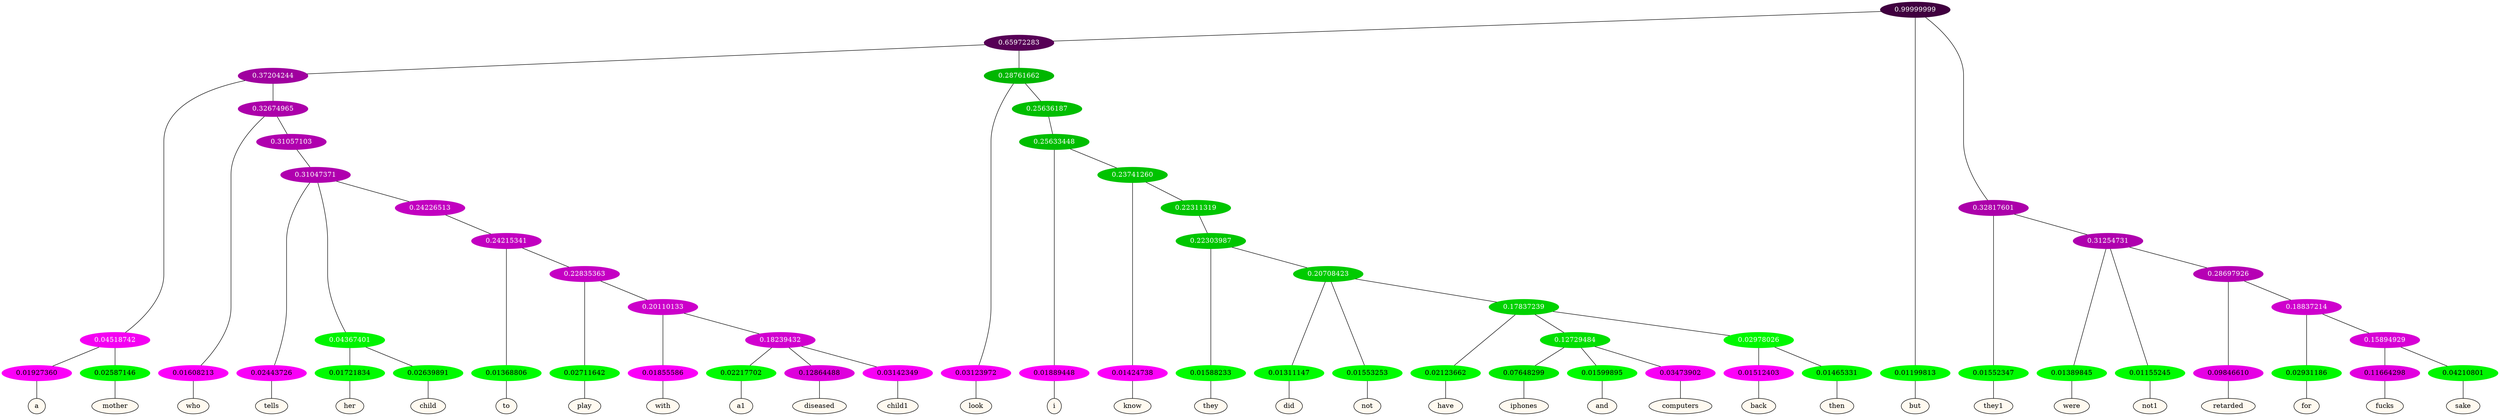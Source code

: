 graph {
	node [format=png height=0.15 nodesep=0.001 ordering=out overlap=prism overlap_scaling=0.01 ranksep=0.001 ratio=0.2 style=filled width=0.15]
	{
		rank=same
		a_w_15 [label=a color=black fillcolor=floralwhite style="filled,solid"]
		a_w_16 [label=mother color=black fillcolor=floralwhite style="filled,solid"]
		a_w_17 [label=who color=black fillcolor=floralwhite style="filled,solid"]
		a_w_27 [label=tells color=black fillcolor=floralwhite style="filled,solid"]
		a_w_34 [label=her color=black fillcolor=floralwhite style="filled,solid"]
		a_w_35 [label=child color=black fillcolor=floralwhite style="filled,solid"]
		a_w_38 [label=to color=black fillcolor=floralwhite style="filled,solid"]
		a_w_42 [label=play color=black fillcolor=floralwhite style="filled,solid"]
		a_w_47 [label=with color=black fillcolor=floralwhite style="filled,solid"]
		a_w_52 [label=a1 color=black fillcolor=floralwhite style="filled,solid"]
		a_w_53 [label=diseased color=black fillcolor=floralwhite style="filled,solid"]
		a_w_54 [label=child1 color=black fillcolor=floralwhite style="filled,solid"]
		a_w_10 [label=look color=black fillcolor=floralwhite style="filled,solid"]
		a_w_23 [label=i color=black fillcolor=floralwhite style="filled,solid"]
		a_w_30 [label=know color=black fillcolor=floralwhite style="filled,solid"]
		a_w_40 [label=they color=black fillcolor=floralwhite style="filled,solid"]
		a_w_44 [label=did color=black fillcolor=floralwhite style="filled,solid"]
		a_w_45 [label=not color=black fillcolor=floralwhite style="filled,solid"]
		a_w_49 [label=have color=black fillcolor=floralwhite style="filled,solid"]
		a_w_55 [label=iphones color=black fillcolor=floralwhite style="filled,solid"]
		a_w_56 [label=and color=black fillcolor=floralwhite style="filled,solid"]
		a_w_57 [label=computers color=black fillcolor=floralwhite style="filled,solid"]
		a_w_58 [label=back color=black fillcolor=floralwhite style="filled,solid"]
		a_w_59 [label=then color=black fillcolor=floralwhite style="filled,solid"]
		a_w_2 [label=but color=black fillcolor=floralwhite style="filled,solid"]
		a_w_6 [label=they1 color=black fillcolor=floralwhite style="filled,solid"]
		a_w_12 [label=were color=black fillcolor=floralwhite style="filled,solid"]
		a_w_13 [label=not1 color=black fillcolor=floralwhite style="filled,solid"]
		a_w_20 [label=retarded color=black fillcolor=floralwhite style="filled,solid"]
		a_w_25 [label=for color=black fillcolor=floralwhite style="filled,solid"]
		a_w_32 [label=fucks color=black fillcolor=floralwhite style="filled,solid"]
		a_w_33 [label=sake color=black fillcolor=floralwhite style="filled,solid"]
	}
	a_n_15 -- a_w_15
	a_n_16 -- a_w_16
	a_n_17 -- a_w_17
	a_n_27 -- a_w_27
	a_n_34 -- a_w_34
	a_n_35 -- a_w_35
	a_n_38 -- a_w_38
	a_n_42 -- a_w_42
	a_n_47 -- a_w_47
	a_n_52 -- a_w_52
	a_n_53 -- a_w_53
	a_n_54 -- a_w_54
	a_n_10 -- a_w_10
	a_n_23 -- a_w_23
	a_n_30 -- a_w_30
	a_n_40 -- a_w_40
	a_n_44 -- a_w_44
	a_n_45 -- a_w_45
	a_n_49 -- a_w_49
	a_n_55 -- a_w_55
	a_n_56 -- a_w_56
	a_n_57 -- a_w_57
	a_n_58 -- a_w_58
	a_n_59 -- a_w_59
	a_n_2 -- a_w_2
	a_n_6 -- a_w_6
	a_n_12 -- a_w_12
	a_n_13 -- a_w_13
	a_n_20 -- a_w_20
	a_n_25 -- a_w_25
	a_n_32 -- a_w_32
	a_n_33 -- a_w_33
	{
		rank=same
		a_n_15 [label=0.01927360 color="0.835 1.000 0.981" fontcolor=black]
		a_n_16 [label=0.02587146 color="0.334 1.000 0.974" fontcolor=black]
		a_n_17 [label=0.01608213 color="0.835 1.000 0.984" fontcolor=black]
		a_n_27 [label=0.02443726 color="0.835 1.000 0.976" fontcolor=black]
		a_n_34 [label=0.01721834 color="0.334 1.000 0.983" fontcolor=black]
		a_n_35 [label=0.02639891 color="0.334 1.000 0.974" fontcolor=black]
		a_n_38 [label=0.01368806 color="0.334 1.000 0.986" fontcolor=black]
		a_n_42 [label=0.02711642 color="0.334 1.000 0.973" fontcolor=black]
		a_n_47 [label=0.01855586 color="0.835 1.000 0.981" fontcolor=black]
		a_n_52 [label=0.02217702 color="0.334 1.000 0.978" fontcolor=black]
		a_n_53 [label=0.12864488 color="0.835 1.000 0.871" fontcolor=black]
		a_n_54 [label=0.03142349 color="0.835 1.000 0.969" fontcolor=black]
		a_n_10 [label=0.03123972 color="0.835 1.000 0.969" fontcolor=black]
		a_n_23 [label=0.01889448 color="0.835 1.000 0.981" fontcolor=black]
		a_n_30 [label=0.01424738 color="0.835 1.000 0.986" fontcolor=black]
		a_n_40 [label=0.01588233 color="0.334 1.000 0.984" fontcolor=black]
		a_n_44 [label=0.01311147 color="0.334 1.000 0.987" fontcolor=black]
		a_n_45 [label=0.01553253 color="0.334 1.000 0.984" fontcolor=black]
		a_n_49 [label=0.02123662 color="0.334 1.000 0.979" fontcolor=black]
		a_n_55 [label=0.07648299 color="0.334 1.000 0.924" fontcolor=black]
		a_n_56 [label=0.01599895 color="0.334 1.000 0.984" fontcolor=black]
		a_n_57 [label=0.03473902 color="0.835 1.000 0.965" fontcolor=black]
		a_n_58 [label=0.01512403 color="0.835 1.000 0.985" fontcolor=black]
		a_n_59 [label=0.01465331 color="0.334 1.000 0.985" fontcolor=black]
		a_n_2 [label=0.01199813 color="0.334 1.000 0.988" fontcolor=black]
		a_n_6 [label=0.01552347 color="0.334 1.000 0.984" fontcolor=black]
		a_n_12 [label=0.01389845 color="0.334 1.000 0.986" fontcolor=black]
		a_n_13 [label=0.01155245 color="0.334 1.000 0.988" fontcolor=black]
		a_n_20 [label=0.09846610 color="0.835 1.000 0.902" fontcolor=black]
		a_n_25 [label=0.02931186 color="0.334 1.000 0.971" fontcolor=black]
		a_n_32 [label=0.11664298 color="0.835 1.000 0.883" fontcolor=black]
		a_n_33 [label=0.04210801 color="0.334 1.000 0.958" fontcolor=black]
	}
	a_n_0 [label=0.99999999 color="0.835 1.000 0.250" fontcolor=grey99]
	a_n_1 [label=0.65972283 color="0.835 1.000 0.340" fontcolor=grey99]
	a_n_0 -- a_n_1
	a_n_0 -- a_n_2
	a_n_3 [label=0.32817601 color="0.835 1.000 0.672" fontcolor=grey99]
	a_n_0 -- a_n_3
	a_n_4 [label=0.37204244 color="0.835 1.000 0.628" fontcolor=grey99]
	a_n_1 -- a_n_4
	a_n_5 [label=0.28761662 color="0.334 1.000 0.712" fontcolor=grey99]
	a_n_1 -- a_n_5
	a_n_3 -- a_n_6
	a_n_7 [label=0.31254731 color="0.835 1.000 0.687" fontcolor=grey99]
	a_n_3 -- a_n_7
	a_n_8 [label=0.04518742 color="0.835 1.000 0.955" fontcolor=grey99]
	a_n_4 -- a_n_8
	a_n_9 [label=0.32674965 color="0.835 1.000 0.673" fontcolor=grey99]
	a_n_4 -- a_n_9
	a_n_5 -- a_n_10
	a_n_11 [label=0.25636187 color="0.334 1.000 0.744" fontcolor=grey99]
	a_n_5 -- a_n_11
	a_n_7 -- a_n_12
	a_n_7 -- a_n_13
	a_n_14 [label=0.28697926 color="0.835 1.000 0.713" fontcolor=grey99]
	a_n_7 -- a_n_14
	a_n_8 -- a_n_15
	a_n_8 -- a_n_16
	a_n_9 -- a_n_17
	a_n_18 [label=0.31057103 color="0.835 1.000 0.689" fontcolor=grey99]
	a_n_9 -- a_n_18
	a_n_19 [label=0.25633448 color="0.334 1.000 0.744" fontcolor=grey99]
	a_n_11 -- a_n_19
	a_n_14 -- a_n_20
	a_n_21 [label=0.18837214 color="0.835 1.000 0.812" fontcolor=grey99]
	a_n_14 -- a_n_21
	a_n_22 [label=0.31047371 color="0.835 1.000 0.690" fontcolor=grey99]
	a_n_18 -- a_n_22
	a_n_19 -- a_n_23
	a_n_24 [label=0.23741260 color="0.334 1.000 0.763" fontcolor=grey99]
	a_n_19 -- a_n_24
	a_n_21 -- a_n_25
	a_n_26 [label=0.15894929 color="0.835 1.000 0.841" fontcolor=grey99]
	a_n_21 -- a_n_26
	a_n_22 -- a_n_27
	a_n_28 [label=0.04367401 color="0.334 1.000 0.956" fontcolor=grey99]
	a_n_22 -- a_n_28
	a_n_29 [label=0.24226513 color="0.835 1.000 0.758" fontcolor=grey99]
	a_n_22 -- a_n_29
	a_n_24 -- a_n_30
	a_n_31 [label=0.22311319 color="0.334 1.000 0.777" fontcolor=grey99]
	a_n_24 -- a_n_31
	a_n_26 -- a_n_32
	a_n_26 -- a_n_33
	a_n_28 -- a_n_34
	a_n_28 -- a_n_35
	a_n_36 [label=0.24215341 color="0.835 1.000 0.758" fontcolor=grey99]
	a_n_29 -- a_n_36
	a_n_37 [label=0.22303987 color="0.334 1.000 0.777" fontcolor=grey99]
	a_n_31 -- a_n_37
	a_n_36 -- a_n_38
	a_n_39 [label=0.22835363 color="0.835 1.000 0.772" fontcolor=grey99]
	a_n_36 -- a_n_39
	a_n_37 -- a_n_40
	a_n_41 [label=0.20708423 color="0.334 1.000 0.793" fontcolor=grey99]
	a_n_37 -- a_n_41
	a_n_39 -- a_n_42
	a_n_43 [label=0.20110133 color="0.835 1.000 0.799" fontcolor=grey99]
	a_n_39 -- a_n_43
	a_n_41 -- a_n_44
	a_n_41 -- a_n_45
	a_n_46 [label=0.17837239 color="0.334 1.000 0.822" fontcolor=grey99]
	a_n_41 -- a_n_46
	a_n_43 -- a_n_47
	a_n_48 [label=0.18239432 color="0.835 1.000 0.818" fontcolor=grey99]
	a_n_43 -- a_n_48
	a_n_46 -- a_n_49
	a_n_50 [label=0.12729484 color="0.334 1.000 0.873" fontcolor=grey99]
	a_n_46 -- a_n_50
	a_n_51 [label=0.02978026 color="0.334 1.000 0.970" fontcolor=grey99]
	a_n_46 -- a_n_51
	a_n_48 -- a_n_52
	a_n_48 -- a_n_53
	a_n_48 -- a_n_54
	a_n_50 -- a_n_55
	a_n_50 -- a_n_56
	a_n_50 -- a_n_57
	a_n_51 -- a_n_58
	a_n_51 -- a_n_59
}
